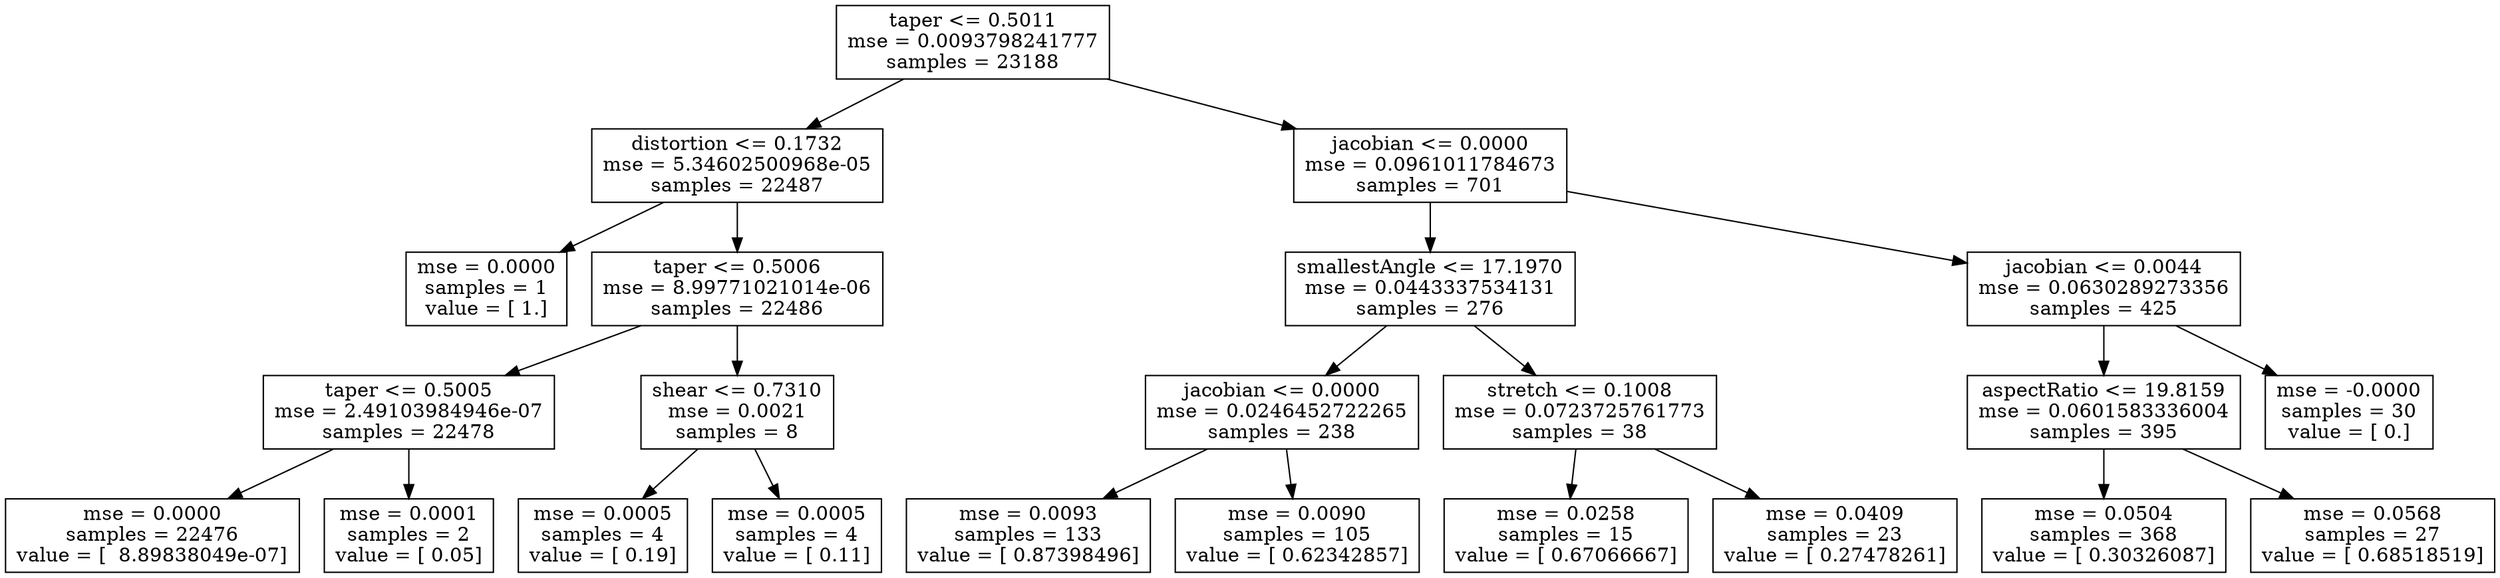 digraph Tree {
0 [label="taper <= 0.5011\nmse = 0.0093798241777\nsamples = 23188", shape="box"] ;
1 [label="distortion <= 0.1732\nmse = 5.34602500968e-05\nsamples = 22487", shape="box"] ;
0 -> 1 ;
2 [label="mse = 0.0000\nsamples = 1\nvalue = [ 1.]", shape="box"] ;
1 -> 2 ;
3 [label="taper <= 0.5006\nmse = 8.99771021014e-06\nsamples = 22486", shape="box"] ;
1 -> 3 ;
4 [label="taper <= 0.5005\nmse = 2.49103984946e-07\nsamples = 22478", shape="box"] ;
3 -> 4 ;
5 [label="mse = 0.0000\nsamples = 22476\nvalue = [  8.89838049e-07]", shape="box"] ;
4 -> 5 ;
6 [label="mse = 0.0001\nsamples = 2\nvalue = [ 0.05]", shape="box"] ;
4 -> 6 ;
7 [label="shear <= 0.7310\nmse = 0.0021\nsamples = 8", shape="box"] ;
3 -> 7 ;
8 [label="mse = 0.0005\nsamples = 4\nvalue = [ 0.19]", shape="box"] ;
7 -> 8 ;
9 [label="mse = 0.0005\nsamples = 4\nvalue = [ 0.11]", shape="box"] ;
7 -> 9 ;
10 [label="jacobian <= 0.0000\nmse = 0.0961011784673\nsamples = 701", shape="box"] ;
0 -> 10 ;
11 [label="smallestAngle <= 17.1970\nmse = 0.0443337534131\nsamples = 276", shape="box"] ;
10 -> 11 ;
12 [label="jacobian <= 0.0000\nmse = 0.0246452722265\nsamples = 238", shape="box"] ;
11 -> 12 ;
13 [label="mse = 0.0093\nsamples = 133\nvalue = [ 0.87398496]", shape="box"] ;
12 -> 13 ;
14 [label="mse = 0.0090\nsamples = 105\nvalue = [ 0.62342857]", shape="box"] ;
12 -> 14 ;
15 [label="stretch <= 0.1008\nmse = 0.0723725761773\nsamples = 38", shape="box"] ;
11 -> 15 ;
16 [label="mse = 0.0258\nsamples = 15\nvalue = [ 0.67066667]", shape="box"] ;
15 -> 16 ;
17 [label="mse = 0.0409\nsamples = 23\nvalue = [ 0.27478261]", shape="box"] ;
15 -> 17 ;
18 [label="jacobian <= 0.0044\nmse = 0.0630289273356\nsamples = 425", shape="box"] ;
10 -> 18 ;
19 [label="aspectRatio <= 19.8159\nmse = 0.0601583336004\nsamples = 395", shape="box"] ;
18 -> 19 ;
20 [label="mse = 0.0504\nsamples = 368\nvalue = [ 0.30326087]", shape="box"] ;
19 -> 20 ;
21 [label="mse = 0.0568\nsamples = 27\nvalue = [ 0.68518519]", shape="box"] ;
19 -> 21 ;
22 [label="mse = -0.0000\nsamples = 30\nvalue = [ 0.]", shape="box"] ;
18 -> 22 ;
}